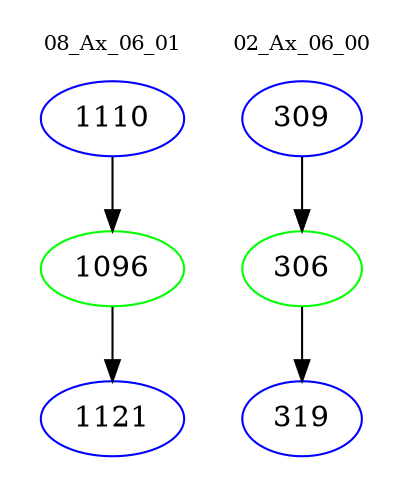 digraph{
subgraph cluster_0 {
color = white
label = "08_Ax_06_01";
fontsize=10;
T0_1110 [label="1110", color="blue"]
T0_1110 -> T0_1096 [color="black"]
T0_1096 [label="1096", color="green"]
T0_1096 -> T0_1121 [color="black"]
T0_1121 [label="1121", color="blue"]
}
subgraph cluster_1 {
color = white
label = "02_Ax_06_00";
fontsize=10;
T1_309 [label="309", color="blue"]
T1_309 -> T1_306 [color="black"]
T1_306 [label="306", color="green"]
T1_306 -> T1_319 [color="black"]
T1_319 [label="319", color="blue"]
}
}
